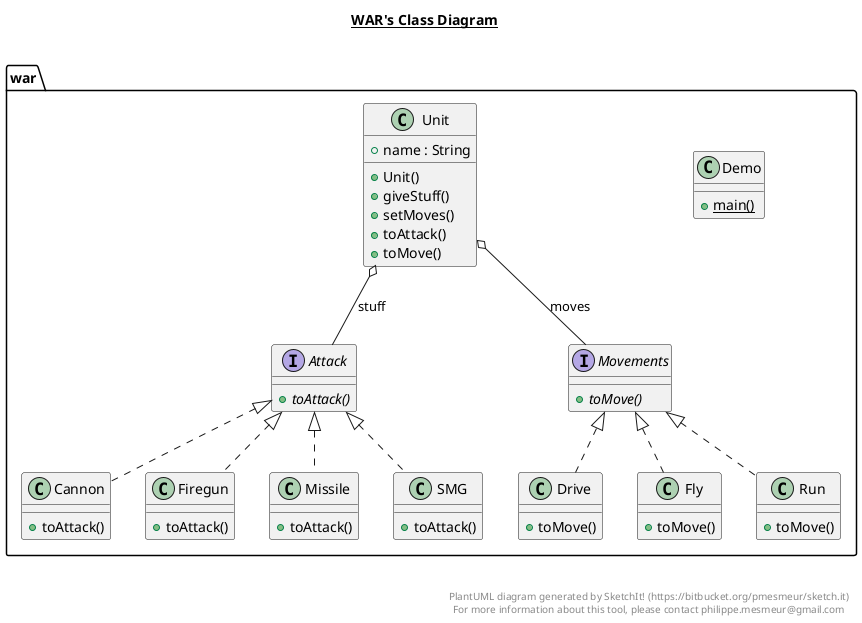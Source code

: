 @startuml

title __WAR's Class Diagram__\n

  namespace war {
    interface war.Attack {
        {abstract} + toAttack()
    }
  }
  

  namespace war {
    class war.Cannon {
        + toAttack()
    }
  }
  

  namespace war {
    class war.Demo {
        {static} + main()
    }
  }
  

  namespace war {
    class war.Drive {
        + toMove()
    }
  }
  

  namespace war {
    class war.Firegun {
        + toAttack()
    }
  }
  

  namespace war {
    class war.Fly {
        + toMove()
    }
  }
  

  namespace war {
    class war.Missile {
        + toAttack()
    }
  }
  

  namespace war {
    interface war.Movements {
        {abstract} + toMove()
    }
  }
  

  namespace war {
    class war.Run {
        + toMove()
    }
  }
  

  namespace war {
    class war.SMG {
        + toAttack()
    }
  }
  

  namespace war {
    class war.Unit {
        + name : String
        + Unit()
        + giveStuff()
        + setMoves()
        + toAttack()
        + toMove()
    }
  }
  

  war.Cannon .up.|> war.Attack
  war.Drive .up.|> war.Movements
  war.Firegun .up.|> war.Attack
  war.Fly .up.|> war.Movements
  war.Missile .up.|> war.Attack
  war.Run .up.|> war.Movements
  war.SMG .up.|> war.Attack
  war.Unit o-- war.Movements : moves
  war.Unit o-- war.Attack : stuff


right footer


PlantUML diagram generated by SketchIt! (https://bitbucket.org/pmesmeur/sketch.it)
For more information about this tool, please contact philippe.mesmeur@gmail.com
endfooter

@enduml
